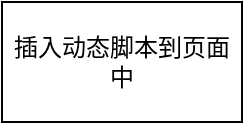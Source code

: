 <mxfile version="13.1.3">
    <diagram id="6hGFLwfOUW9BJ-s0fimq" name="Page-1">
        <mxGraphModel dx="681" dy="433" grid="1" gridSize="10" guides="1" tooltips="1" connect="1" arrows="1" fold="1" page="1" pageScale="1" pageWidth="827" pageHeight="1169" background="none" math="0" shadow="0">
            <root>
                <mxCell id="0"/>
                <mxCell id="1" parent="0"/>
                <mxCell id="3" value="插入动态脚本到页面中" style="rounded=0;whiteSpace=wrap;html=1;" vertex="1" parent="1">
                    <mxGeometry x="100" y="60" width="120" height="60" as="geometry"/>
                </mxCell>
            </root>
        </mxGraphModel>
    </diagram>
</mxfile>
